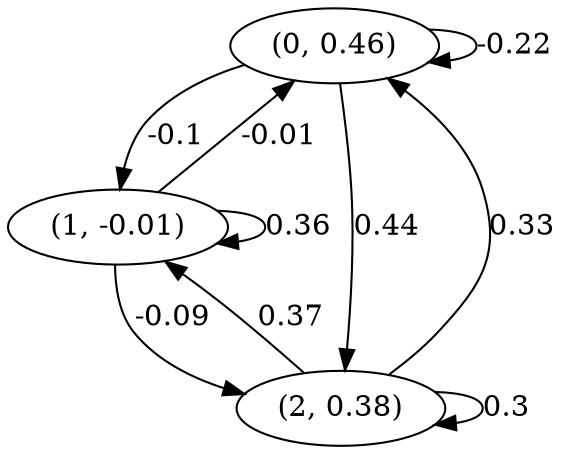 digraph {
    0 [ label = "(0, 0.46)" ]
    1 [ label = "(1, -0.01)" ]
    2 [ label = "(2, 0.38)" ]
    0 -> 0 [ label = "-0.22" ]
    1 -> 1 [ label = "0.36" ]
    2 -> 2 [ label = "0.3" ]
    1 -> 0 [ label = "-0.01" ]
    2 -> 0 [ label = "0.33" ]
    0 -> 1 [ label = "-0.1" ]
    2 -> 1 [ label = "0.37" ]
    0 -> 2 [ label = "0.44" ]
    1 -> 2 [ label = "-0.09" ]
}

